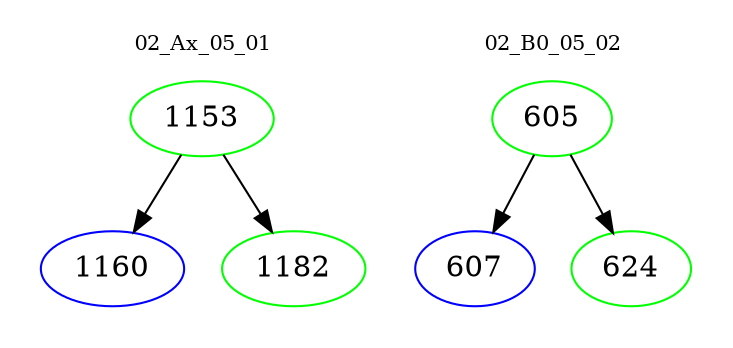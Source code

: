 digraph{
subgraph cluster_0 {
color = white
label = "02_Ax_05_01";
fontsize=10;
T0_1153 [label="1153", color="green"]
T0_1153 -> T0_1160 [color="black"]
T0_1160 [label="1160", color="blue"]
T0_1153 -> T0_1182 [color="black"]
T0_1182 [label="1182", color="green"]
}
subgraph cluster_1 {
color = white
label = "02_B0_05_02";
fontsize=10;
T1_605 [label="605", color="green"]
T1_605 -> T1_607 [color="black"]
T1_607 [label="607", color="blue"]
T1_605 -> T1_624 [color="black"]
T1_624 [label="624", color="green"]
}
}
